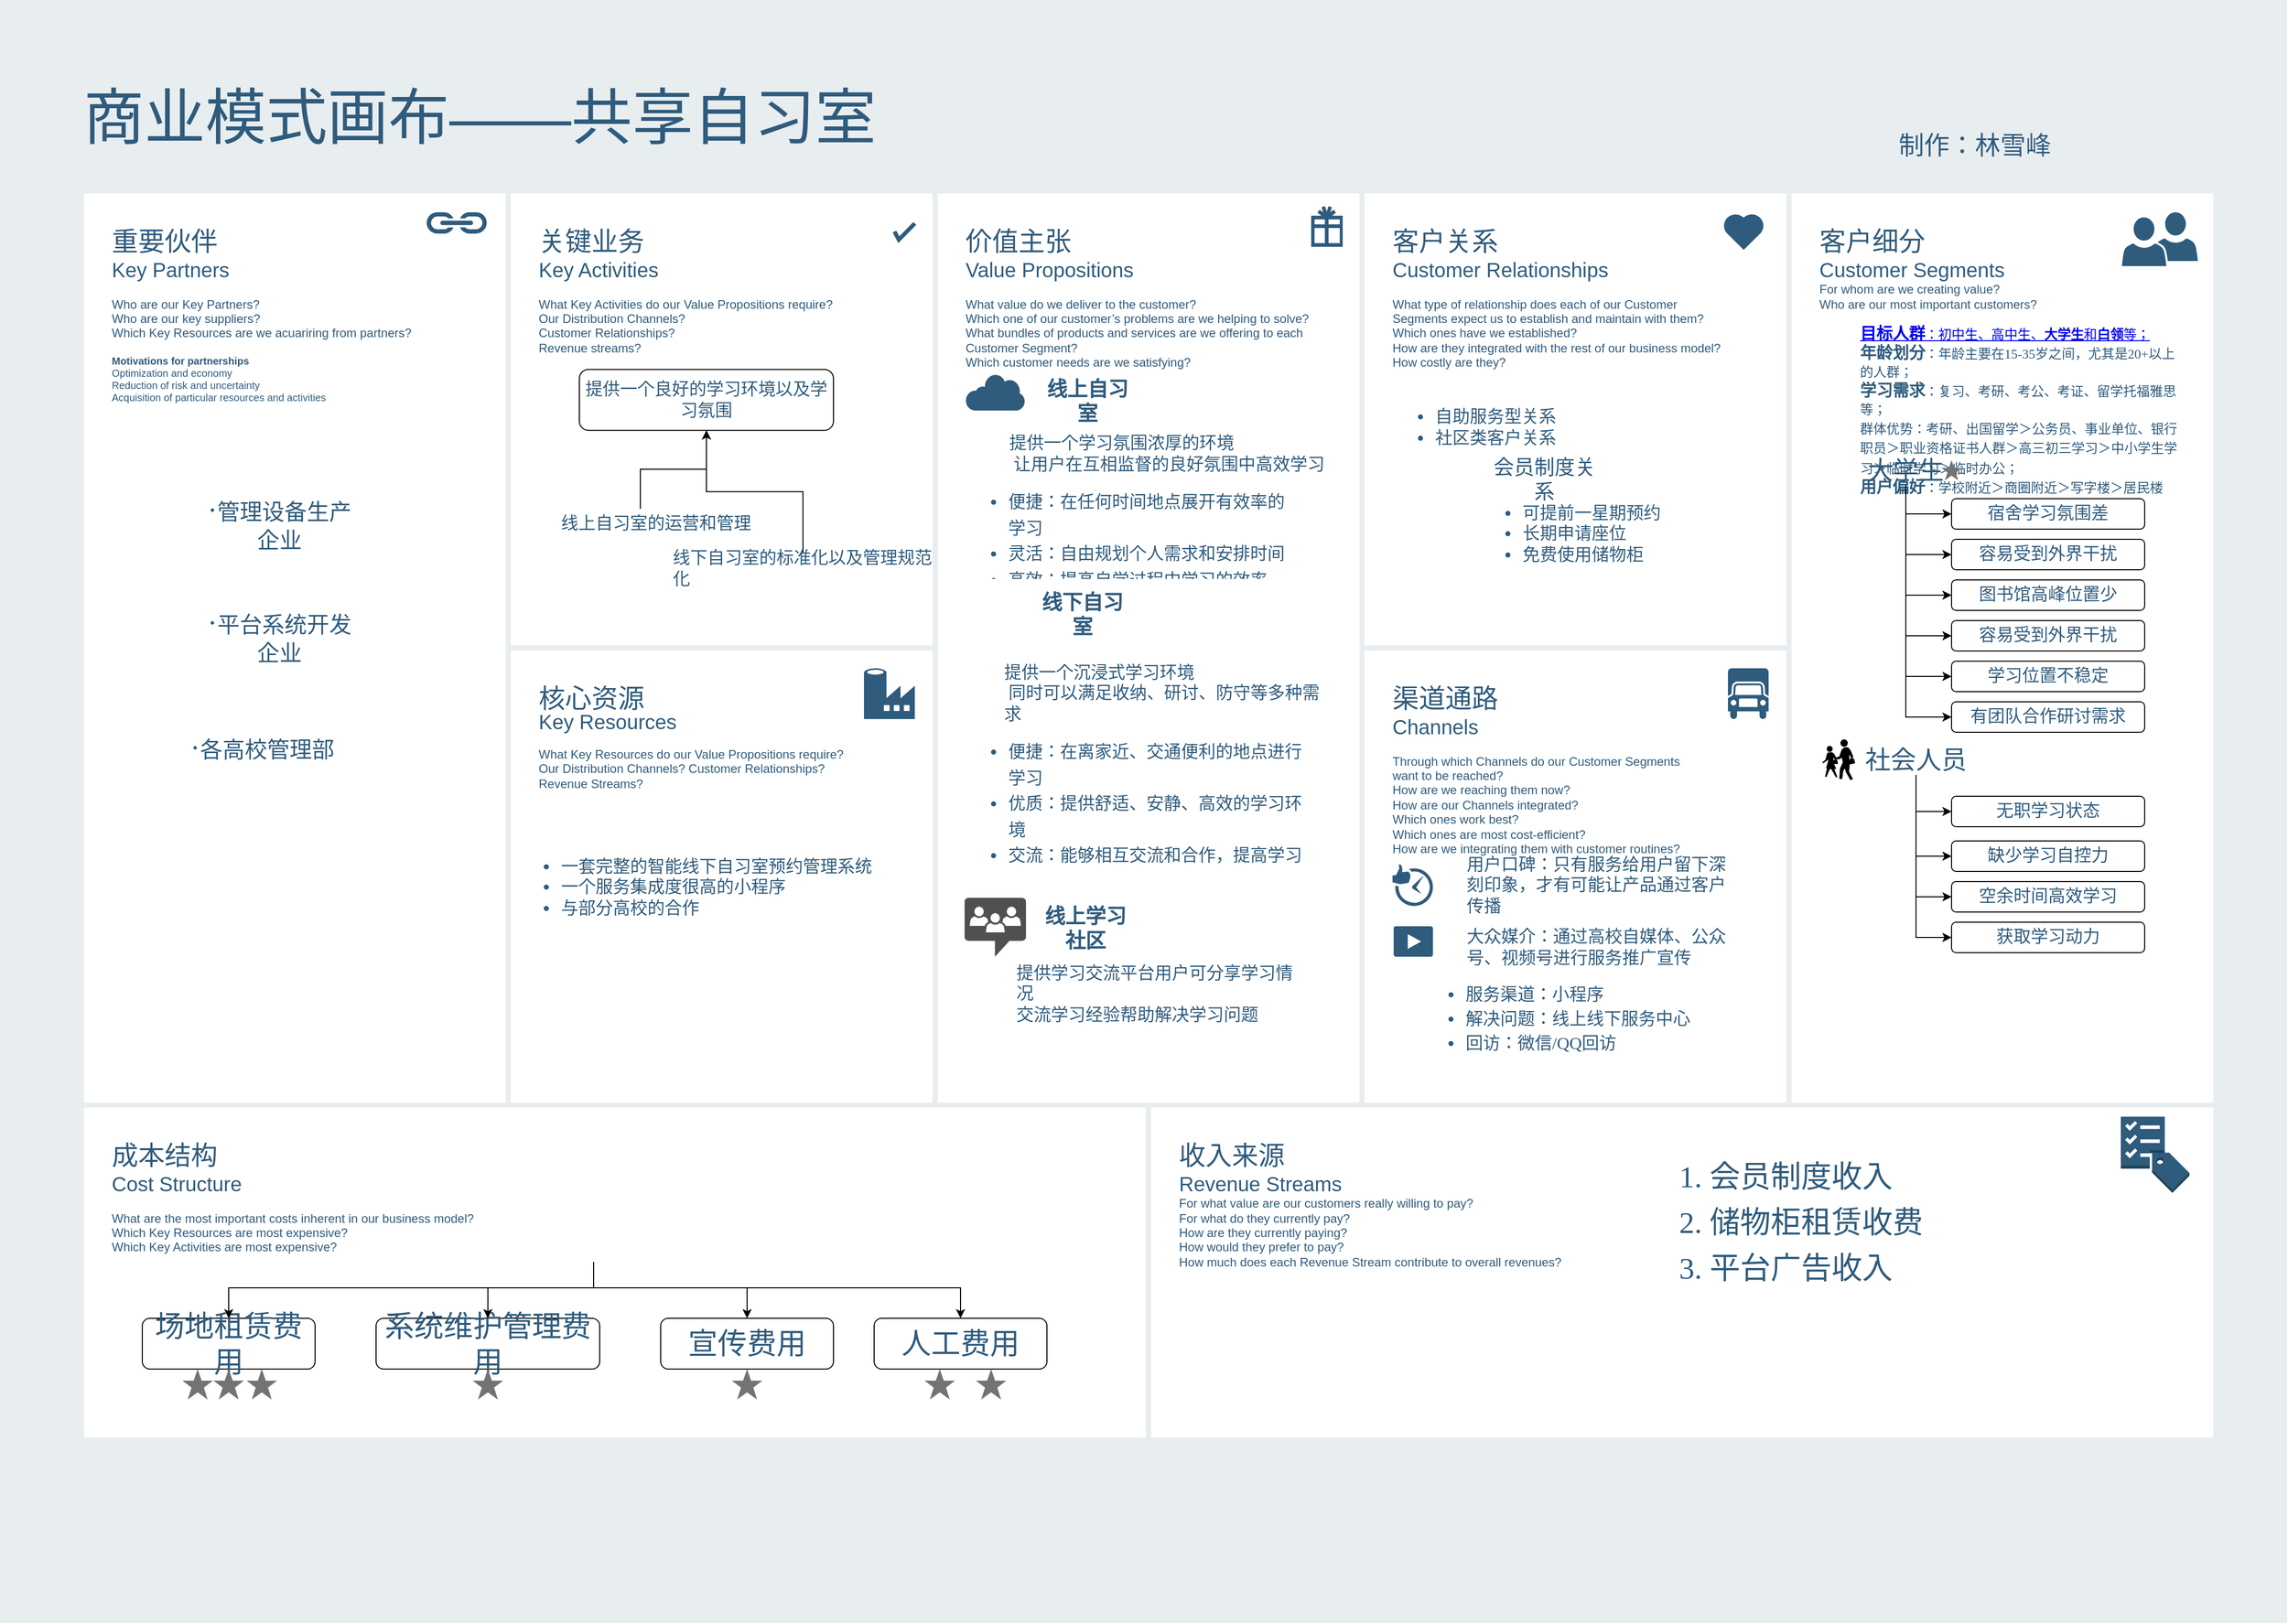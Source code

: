 <mxfile version="20.8.5" type="github">
  <diagram id="07fea595-8f29-1299-0266-81d95cde20df" name="Page-1">
    <mxGraphModel dx="4558" dy="1407" grid="1" gridSize="10" guides="1" tooltips="1" connect="1" arrows="1" fold="1" page="1" pageScale="1" pageWidth="1169" pageHeight="827" background="none" math="0" shadow="0">
      <root>
        <mxCell id="0" />
        <mxCell id="1" parent="0" />
        <mxCell id="698" value="" style="rounded=0;whiteSpace=wrap;html=1;shadow=0;labelBackgroundColor=none;strokeColor=none;strokeWidth=3;fillColor=#e8edf0;fontSize=60;fontColor=#2F5B7C;align=left;" parent="1" vertex="1">
          <mxGeometry x="-2290" y="32" width="2250" height="1598" as="geometry" />
        </mxCell>
        <mxCell id="699" value="&lt;div style=&quot;font-size: 26px&quot;&gt;&lt;font style=&quot;font-size: 26px&quot;&gt;客户关系&lt;/font&gt;&lt;/div&gt;&lt;div style=&quot;&quot;&gt;&lt;font style=&quot;font-size: 20px;&quot;&gt;Customer Relationships&lt;/font&gt;&lt;/div&gt;&lt;div&gt;&lt;br&gt;&lt;/div&gt;&lt;div&gt;What type of relationship does each of our Customer&lt;/div&gt;&lt;div&gt;Segments expect us to establish and maintain with them?&lt;/div&gt;&lt;div&gt;Which ones have we established?&lt;/div&gt;&lt;div&gt;How are they integrated with the rest of our business model?&lt;/div&gt;&lt;div&gt;How costly are they?&lt;/div&gt;&lt;div&gt;&lt;br&gt;&lt;/div&gt;" style="rounded=0;whiteSpace=wrap;html=1;shadow=0;labelBackgroundColor=none;strokeColor=#e8edf0;strokeWidth=5;fillColor=#ffffff;fontSize=12;fontColor=#2F5B7C;align=left;verticalAlign=top;spacing=30;" parent="1" vertex="1">
          <mxGeometry x="-950" y="220" width="420" height="450" as="geometry" />
        </mxCell>
        <mxCell id="700" value="&lt;font&gt;&lt;font style=&quot;&quot;&gt;&lt;span style=&quot;font-size: 26px;&quot;&gt;重要伙伴&lt;/span&gt;&lt;br&gt;&lt;font style=&quot;font-size: 20px;&quot;&gt;Key Partners&lt;/font&gt;&lt;/font&gt;&lt;br&gt;&lt;/font&gt;&lt;font style=&quot;font-size: 12px&quot;&gt;&lt;br style=&quot;font-size: 12px&quot;&gt;&lt;font style=&quot;font-size: 12px&quot;&gt;Who are our Key Partners?&lt;br style=&quot;font-size: 12px&quot;&gt;Who are our key suppliers?&lt;br style=&quot;font-size: 12px&quot;&gt;Which Key Resources are we acuariring from partners?&lt;br style=&quot;font-size: 12px&quot;&gt;&lt;/font&gt;&lt;br style=&quot;font-size: 12px&quot;&gt;&lt;/font&gt;&lt;div style=&quot;font-size: 10px&quot;&gt;&lt;font style=&quot;font-size: 10px&quot;&gt;&lt;b&gt;Motivations for partnerships&lt;/b&gt;&lt;/font&gt;&lt;/div&gt;&lt;div style=&quot;font-size: 10px&quot;&gt;&lt;font style=&quot;font-size: 10px&quot;&gt;Optimization and economy&lt;/font&gt;&lt;/div&gt;&lt;div style=&quot;font-size: 10px&quot;&gt;&lt;font style=&quot;font-size: 10px&quot;&gt;Reduction of risk and uncertainty&lt;/font&gt;&lt;/div&gt;&lt;div style=&quot;font-size: 10px&quot;&gt;&lt;font style=&quot;font-size: 10px&quot;&gt;Acquisition of particular resources and activities&lt;/font&gt;&lt;/div&gt;&lt;div style=&quot;font-size: 12px&quot;&gt;&lt;br style=&quot;font-size: 12px&quot;&gt;&lt;/div&gt;" style="rounded=0;whiteSpace=wrap;html=1;shadow=0;labelBackgroundColor=none;strokeColor=#e8edf0;strokeWidth=5;fillColor=#ffffff;fontSize=12;fontColor=#2F5B7C;align=left;verticalAlign=top;spacing=30;" parent="1" vertex="1">
          <mxGeometry x="-2210" y="220" width="420" height="900" as="geometry" />
        </mxCell>
        <mxCell id="701" value="&lt;font&gt;&lt;font style=&quot;&quot;&gt;&lt;span style=&quot;font-size: 26px;&quot;&gt;关键业务&lt;/span&gt;&lt;br&gt;&lt;font style=&quot;font-size: 20px;&quot;&gt;Key Activities&lt;/font&gt;&lt;/font&gt;&lt;br style=&quot;font-size: 12px&quot;&gt;&lt;/font&gt;&lt;font&gt;&lt;br style=&quot;font-size: 12px&quot;&gt;&lt;div&gt;What Key Activities do our Value Propositions require?&lt;/div&gt;&lt;div&gt;Our Distribution Channels?&lt;/div&gt;&lt;div&gt;Customer Relationships?&lt;/div&gt;&lt;div&gt;Revenue streams?&lt;/div&gt;&lt;div&gt;&lt;br&gt;&lt;/div&gt;&lt;/font&gt;&lt;div&gt;&lt;br&gt;&lt;/div&gt;" style="rounded=0;whiteSpace=wrap;html=1;shadow=0;labelBackgroundColor=none;strokeColor=#e8edf0;strokeWidth=5;fillColor=#ffffff;fontSize=12;fontColor=#2F5B7C;align=left;verticalAlign=top;spacing=30;" parent="1" vertex="1">
          <mxGeometry x="-1790" y="220" width="420" height="450" as="geometry" />
        </mxCell>
        <mxCell id="702" value="&lt;div&gt;&lt;font style=&quot;font-size: 26px&quot;&gt;核心资源&lt;/font&gt;&lt;/div&gt;&lt;div style=&quot;line-height: 120%;&quot;&gt;&lt;font style=&quot;font-size: 20px;&quot;&gt;Key Resources&lt;/font&gt;&lt;/div&gt;&lt;div&gt;&lt;br&gt;&lt;/div&gt;&lt;div&gt;What Key Resources do our Value Propositions require?&lt;/div&gt;&lt;div&gt;Our Distribution Channels? Customer Relationships?&lt;/div&gt;&lt;div&gt;Revenue Streams?&lt;/div&gt;&lt;div&gt;&lt;br&gt;&lt;/div&gt;&lt;div style=&quot;font-size: 10px&quot;&gt;&lt;br&gt;&lt;/div&gt;" style="rounded=0;whiteSpace=wrap;html=1;shadow=0;labelBackgroundColor=none;strokeColor=#e8edf0;strokeWidth=5;fillColor=#ffffff;fontSize=12;fontColor=#2F5B7C;align=left;verticalAlign=top;spacing=30;" parent="1" vertex="1">
          <mxGeometry x="-1790" y="670" width="420" height="450" as="geometry" />
        </mxCell>
        <mxCell id="703" value="&lt;div style=&quot;font-size: 26px&quot;&gt;&lt;font style=&quot;font-size: 26px&quot;&gt;价值主张&lt;/font&gt;&lt;/div&gt;&lt;div style=&quot;&quot;&gt;&lt;font style=&quot;font-size: 20px;&quot;&gt;Value Propositions&lt;/font&gt;&lt;/div&gt;&lt;div&gt;&lt;br&gt;&lt;/div&gt;&lt;div&gt;What value do we deliver to the customer?&lt;/div&gt;&lt;div&gt;Which one of our customer’s problems are we helping to solve?&lt;/div&gt;&lt;div&gt;What bundles of products and services are we offering to each Customer Segment?&lt;/div&gt;&lt;div&gt;Which customer needs are we satisfying?&lt;/div&gt;&lt;div&gt;&lt;br&gt;&lt;/div&gt;&lt;div style=&quot;font-size: 10px&quot;&gt;&lt;br&gt;&lt;/div&gt;" style="rounded=0;whiteSpace=wrap;html=1;shadow=0;labelBackgroundColor=none;strokeColor=#e8edf0;strokeWidth=5;fillColor=#ffffff;fontSize=12;fontColor=#2F5B7C;align=left;verticalAlign=top;spacing=30;" parent="1" vertex="1">
          <mxGeometry x="-1370" y="220" width="420" height="900" as="geometry" />
        </mxCell>
        <mxCell id="704" value="&lt;div&gt;&lt;font style=&quot;font-size: 26px;&quot;&gt;客户细分&lt;/font&gt;&lt;/div&gt;&lt;div&gt;&lt;font style=&quot;font-size: 20px;&quot;&gt;Customer Segments&lt;/font&gt;&lt;/div&gt;&lt;div&gt;For whom are we creating value?&lt;/div&gt;&lt;div&gt;Who are our most important customers?&lt;/div&gt;&lt;div&gt;&lt;p style=&quot;font-size: 13px; line-height: 140%;&quot; class=&quot;MsoNormal&quot;&gt;&lt;/p&gt;&lt;/div&gt;&lt;blockquote style=&quot;margin: 0px 0px 0px 40px; border: none; padding: 0px; line-height: 150%;&quot;&gt;&lt;div style=&quot;line-height: 150%;&quot;&gt;&lt;div style=&quot;line-height: 150%;&quot;&gt;&lt;a style=&quot;font-family: 得意黑; font-size: 16px;&quot; name=&quot;_Hlk124935824&quot;&gt;&lt;b style=&quot;&quot;&gt;&lt;font style=&quot;font-size: 16px;&quot;&gt;目&lt;/font&gt;&lt;font style=&quot;font-size: 16px;&quot;&gt;标人&lt;/font&gt;&lt;font style=&quot;font-size: 16px;&quot;&gt;群&lt;/font&gt;&lt;/b&gt;&lt;span style=&quot;font-size: 13px;&quot;&gt;：初中生、高中生、&lt;/span&gt;&lt;b style=&quot;font-size: 13px;&quot;&gt;大学生&lt;/b&gt;&lt;span style=&quot;font-size: 13px;&quot;&gt;和&lt;/span&gt;&lt;b style=&quot;font-size: 13px;&quot;&gt;白领&lt;/b&gt;&lt;span style=&quot;font-size: 13px;&quot;&gt;等；&lt;/span&gt;&lt;/a&gt;&lt;/div&gt;&lt;/div&gt;&lt;div style=&quot;line-height: 150%;&quot;&gt;&lt;font style=&quot;&quot; face=&quot;得意黑&quot;&gt;&lt;div style=&quot;line-height: 150%;&quot;&gt;&lt;span style=&quot;background: white;&quot;&gt;&lt;font style=&quot;font-size: 16px;&quot;&gt;&lt;b&gt;年龄划分&lt;/b&gt;&lt;/font&gt;&lt;span style=&quot;font-size: 13px;&quot;&gt;：年龄主要在&lt;/span&gt;&lt;/span&gt;&lt;span style=&quot;font-size: 13px; background: white;&quot; lang=&quot;EN-US&quot;&gt;15-35&lt;/span&gt;&lt;span style=&quot;font-size: 13px; background: white;&quot;&gt;岁之间，尤其是&lt;/span&gt;&lt;span style=&quot;font-size: 13px; background: white;&quot; lang=&quot;EN-US&quot;&gt;20+&lt;/span&gt;&lt;span style=&quot;font-size: 13px; background: white;&quot;&gt;以上的人群；&lt;/span&gt;&lt;/div&gt;&lt;/font&gt;&lt;/div&gt;&lt;div style=&quot;line-height: 150%;&quot;&gt;&lt;font style=&quot;&quot; face=&quot;得意黑&quot;&gt;&lt;span style=&quot;background: white;&quot;&gt;&lt;div style=&quot;line-height: 150%;&quot;&gt;&lt;b style=&quot;&quot;&gt;&lt;font style=&quot;font-size: 16px;&quot;&gt;学习需求&lt;/font&gt;&lt;/b&gt;&lt;span style=&quot;font-size: 13px;&quot;&gt;：复习、考研、考公、考证、留学托福雅思等；&lt;/span&gt;&lt;/div&gt;&lt;/span&gt;&lt;/font&gt;&lt;/div&gt;&lt;div style=&quot;font-size: 13px; line-height: 150%;&quot;&gt;&lt;font style=&quot;font-size: 13px;&quot; face=&quot;得意黑&quot;&gt;&lt;span style=&quot;background: white;&quot;&gt;&lt;div style=&quot;line-height: 150%;&quot;&gt;群体优势：考研、出国留学＞公务员、事业单位、银行职员＞职业资格证书人群＞高三初三学习＞中小学生学习＞临时学习＞临时办公；&lt;/div&gt;&lt;/span&gt;&lt;/font&gt;&lt;/div&gt;&lt;div style=&quot;line-height: 150%;&quot;&gt;&lt;font style=&quot;&quot; face=&quot;得意黑&quot;&gt;&lt;span style=&quot;background: white;&quot;&gt;&lt;div style=&quot;line-height: 150%;&quot;&gt;&lt;font style=&quot;font-size: 16px;&quot;&gt;&lt;b&gt;用户偏好&lt;/b&gt;&lt;/font&gt;&lt;span style=&quot;font-size: 13px;&quot;&gt;：学校附近＞商圈附近＞写字楼＞居民楼&lt;/span&gt;&lt;/div&gt;&lt;/span&gt;&lt;/font&gt;&lt;/div&gt;&lt;/blockquote&gt;&lt;div&gt;&lt;span lang=&quot;EN-US&quot;&gt;&lt;/span&gt;&lt;p&gt;&lt;/p&gt;&lt;/div&gt;" style="rounded=0;whiteSpace=wrap;html=1;shadow=0;labelBackgroundColor=none;strokeColor=#e8edf0;strokeWidth=5;fillColor=#ffffff;fontSize=12;fontColor=#2F5B7C;align=left;verticalAlign=top;spacing=30;" parent="1" vertex="1">
          <mxGeometry x="-530" y="220" width="420" height="900" as="geometry" />
        </mxCell>
        <mxCell id="705" value="&lt;div&gt;&lt;font style=&quot;font-size: 26px&quot;&gt;渠道通路&lt;/font&gt;&lt;/div&gt;&lt;div&gt;&lt;font style=&quot;font-size: 20px;&quot;&gt;Channels&lt;/font&gt;&lt;/div&gt;&lt;div&gt;&lt;br&gt;&lt;/div&gt;&lt;div&gt;Through which Channels do our Customer Segments&lt;/div&gt;&lt;div&gt;want to be reached?&lt;/div&gt;&lt;div&gt;How are we reaching them now?&lt;/div&gt;&lt;div&gt;How are our Channels integrated?&lt;/div&gt;&lt;div&gt;Which ones work best?&lt;/div&gt;&lt;div&gt;Which ones are most cost-efficient?&lt;/div&gt;&lt;div&gt;How are we integrating them with customer routines?&lt;/div&gt;&lt;div&gt;&lt;br&gt;&lt;/div&gt;&lt;div style=&quot;font-size: 10px&quot;&gt;&lt;br&gt;&lt;/div&gt;&lt;div style=&quot;font-size: 10px&quot;&gt;&lt;br&gt;&lt;/div&gt;" style="rounded=0;whiteSpace=wrap;html=1;shadow=0;labelBackgroundColor=none;strokeColor=#e8edf0;strokeWidth=5;fillColor=#ffffff;fontSize=12;fontColor=#2F5B7C;align=left;verticalAlign=top;spacing=30;" parent="1" vertex="1">
          <mxGeometry x="-950" y="670" width="420" height="450" as="geometry" />
        </mxCell>
        <mxCell id="706" value="&lt;div style=&quot;font-size: 26px&quot;&gt;&lt;font style=&quot;font-size: 26px&quot;&gt;成本结构&lt;/font&gt;&lt;/div&gt;&lt;div style=&quot;&quot;&gt;&lt;font style=&quot;font-size: 20px;&quot;&gt;Cost Structure&lt;/font&gt;&lt;/div&gt;&lt;div&gt;&lt;br&gt;&lt;/div&gt;&lt;div&gt;What are the most important costs inherent in our business model?&lt;/div&gt;&lt;div&gt;Which Key Resources are most expensive?&lt;/div&gt;&lt;div&gt;Which Key Activities are most expensive?&lt;/div&gt;&lt;div&gt;&lt;br&gt;&lt;/div&gt;" style="rounded=0;whiteSpace=wrap;html=1;shadow=0;labelBackgroundColor=none;strokeColor=#e8edf0;strokeWidth=5;fillColor=#ffffff;fontSize=12;fontColor=#2F5B7C;align=left;verticalAlign=top;spacing=30;" parent="1" vertex="1">
          <mxGeometry x="-2210" y="1120" width="1050" height="330" as="geometry" />
        </mxCell>
        <mxCell id="707" value="&lt;div style=&quot;font-size: 26px&quot;&gt;&lt;font style=&quot;font-size: 26px&quot;&gt;收入来源&lt;/font&gt;&lt;/div&gt;&lt;div style=&quot;&quot;&gt;&lt;font style=&quot;font-size: 20px;&quot;&gt;Revenue Streams&lt;/font&gt;&lt;/div&gt;&lt;div&gt;For what value are our customers really willing to pay?&lt;/div&gt;&lt;div&gt;For what do they currently pay?&lt;/div&gt;&lt;div&gt;How are they currently paying?&lt;/div&gt;&lt;div&gt;How would they prefer to pay?&lt;/div&gt;&lt;div&gt;How much does each Revenue Stream contribute to overall revenues?&lt;/div&gt;" style="rounded=0;whiteSpace=wrap;html=1;shadow=0;labelBackgroundColor=none;strokeColor=#e8edf0;strokeWidth=5;fillColor=#ffffff;fontSize=12;fontColor=#2F5B7C;align=left;verticalAlign=top;spacing=30;" parent="1" vertex="1">
          <mxGeometry x="-1160" y="1120" width="1050" height="330" as="geometry" />
        </mxCell>
        <mxCell id="708" value="商业模式画布——共享自习室" style="text;html=1;resizable=0;points=[];autosize=1;align=left;verticalAlign=top;spacingTop=-4;fontSize=60;fontColor=#2F5B7C;" parent="1" vertex="1">
          <mxGeometry x="-2210" y="110" width="800" height="80" as="geometry" />
        </mxCell>
        <mxCell id="709" value="" style="html=1;verticalLabelPosition=bottom;labelBackgroundColor=#ffffff;verticalAlign=top;shadow=0;dashed=0;strokeWidth=4;shape=mxgraph.ios7.misc.check;strokeColor=#2F5B7C;fillColor=#ffffff;gradientColor=none;fontSize=12;fontColor=#2F5B7C;align=left;" parent="1" vertex="1">
          <mxGeometry x="-1410" y="252" width="20" height="16" as="geometry" />
        </mxCell>
        <mxCell id="710" value="" style="shape=mxgraph.signs.travel.present;html=1;fillColor=#2F5B7C;strokeColor=none;verticalLabelPosition=bottom;verticalAlign=top;align=center;shadow=0;labelBackgroundColor=none;fontSize=12;fontColor=#2F5B7C;" parent="1" vertex="1">
          <mxGeometry x="-1000" y="235" width="31" height="40" as="geometry" />
        </mxCell>
        <mxCell id="711" value="" style="html=1;verticalLabelPosition=bottom;labelBackgroundColor=#ffffff;verticalAlign=top;strokeWidth=3;strokeColor=none;fillColor=#2F5B7C;shadow=0;dashed=0;shape=mxgraph.ios7.icons.heart;fontSize=12;fontColor=#2F5B7C;align=left;" parent="1" vertex="1">
          <mxGeometry x="-595.0" y="242" width="41" height="36" as="geometry" />
        </mxCell>
        <mxCell id="715" value="" style="shadow=0;dashed=0;html=1;strokeColor=none;labelPosition=center;verticalLabelPosition=bottom;verticalAlign=top;shape=mxgraph.mscae.cloud.data_factory;fillColor=#2F5B7C;labelBackgroundColor=none;fontSize=10;fontColor=#2F5B7C;align=left;" parent="1" vertex="1">
          <mxGeometry x="-1440" y="690" width="50" height="50" as="geometry" />
        </mxCell>
        <mxCell id="716" value="" style="shape=mxgraph.signs.transportation.truck_6;html=1;fillColor=#2F5B7C;strokeColor=none;verticalLabelPosition=bottom;verticalAlign=top;align=center;shadow=0;labelBackgroundColor=none;fontSize=10;fontColor=#2F5B7C;aspect=fixed;" parent="1" vertex="1">
          <mxGeometry x="-590" y="690" width="40" height="50" as="geometry" />
        </mxCell>
        <mxCell id="717" value="" style="shape=image;html=1;verticalAlign=top;verticalLabelPosition=bottom;labelBackgroundColor=#ffffff;imageAspect=0;aspect=fixed;image=https://cdn4.iconfinder.com/data/icons/evil-icons-user-interface/64/price-128.png;shadow=0;strokeColor=#e8edf0;strokeWidth=3;fillColor=#2F5B7C;gradientColor=none;fontSize=10;fontColor=#2F5B7C;align=left;" parent="1" vertex="1">
          <mxGeometry x="-1226" y="1140" width="58" height="58" as="geometry" />
        </mxCell>
        <mxCell id="718" value="" style="dashed=0;html=1;shape=mxgraph.aws3.checklist_cost;fillColor=#2F5B7C;gradientColor=none;shadow=0;labelBackgroundColor=none;strokeColor=none;strokeWidth=3;fontSize=10;fontColor=#2F5B7C;align=left;" parent="1" vertex="1">
          <mxGeometry x="-203.5" y="1131.5" width="67.5" height="75" as="geometry" />
        </mxCell>
        <mxCell id="719" value="" style="shadow=0;dashed=0;html=1;strokeColor=none;fillColor=#2F5B7C;labelPosition=center;verticalLabelPosition=bottom;verticalAlign=top;outlineConnect=0;shape=mxgraph.office.concepts.link;labelBackgroundColor=none;fontSize=10;fontColor=#000000;align=left;" parent="1" vertex="1">
          <mxGeometry x="-1871" y="241" width="61" height="21" as="geometry" />
        </mxCell>
        <mxCell id="720" value="" style="group" parent="1" vertex="1" connectable="0">
          <mxGeometry x="-203.5" y="245" width="69" height="50" as="geometry" />
        </mxCell>
        <mxCell id="721" value="" style="shadow=0;dashed=0;html=1;strokeColor=#FFFFFF;labelPosition=center;verticalLabelPosition=bottom;verticalAlign=top;outlineConnect=0;shape=mxgraph.office.users.user;fillColor=#2F5B7C;labelBackgroundColor=none;fontSize=10;fontColor=#000000;align=left;strokeWidth=2;" parent="720" vertex="1">
          <mxGeometry x="31" y="-5" width="46" height="50" as="geometry" />
        </mxCell>
        <mxCell id="722" value="" style="shadow=0;dashed=0;html=1;strokeColor=#FFFFFF;labelPosition=center;verticalLabelPosition=bottom;verticalAlign=top;outlineConnect=0;shape=mxgraph.office.users.user;fillColor=#2F5B7C;labelBackgroundColor=none;fontSize=10;fontColor=#000000;align=left;strokeWidth=2;" parent="720" vertex="1">
          <mxGeometry width="46" height="50" as="geometry" />
        </mxCell>
        <mxCell id="cZTzQ1dlgNuw5taSdZ2e-723" value="" style="shape=image;html=1;verticalAlign=top;verticalLabelPosition=bottom;labelBackgroundColor=#ffffff;imageAspect=0;aspect=fixed;image=https://cdn0.iconfinder.com/data/icons/phosphor-fill-vol-4/256/student-fill-128.png;fontSize=15;" vertex="1" parent="1">
          <mxGeometry x="-500" y="480" width="38" height="38" as="geometry" />
        </mxCell>
        <mxCell id="cZTzQ1dlgNuw5taSdZ2e-744" style="edgeStyle=orthogonalEdgeStyle;rounded=0;orthogonalLoop=1;jettySize=auto;html=1;entryX=0;entryY=0.5;entryDx=0;entryDy=0;fontSize=15;fontColor=#000000;exitX=0.5;exitY=1;exitDx=0;exitDy=0;" edge="1" parent="1" source="cZTzQ1dlgNuw5taSdZ2e-724" target="cZTzQ1dlgNuw5taSdZ2e-738">
          <mxGeometry relative="1" as="geometry">
            <mxPoint x="-404.97" y="514" as="sourcePoint" />
          </mxGeometry>
        </mxCell>
        <mxCell id="cZTzQ1dlgNuw5taSdZ2e-761" style="edgeStyle=orthogonalEdgeStyle;rounded=0;orthogonalLoop=1;jettySize=auto;html=1;entryX=0;entryY=0.5;entryDx=0;entryDy=0;fontFamily=得意黑;fontSize=26;fontColor=#2F5B7C;" edge="1" parent="1" source="cZTzQ1dlgNuw5taSdZ2e-724" target="cZTzQ1dlgNuw5taSdZ2e-732">
          <mxGeometry relative="1" as="geometry" />
        </mxCell>
        <mxCell id="cZTzQ1dlgNuw5taSdZ2e-762" style="edgeStyle=orthogonalEdgeStyle;rounded=0;orthogonalLoop=1;jettySize=auto;html=1;entryX=0;entryY=0.5;entryDx=0;entryDy=0;fontFamily=得意黑;fontSize=26;fontColor=#2F5B7C;" edge="1" parent="1" source="cZTzQ1dlgNuw5taSdZ2e-724" target="cZTzQ1dlgNuw5taSdZ2e-733">
          <mxGeometry relative="1" as="geometry" />
        </mxCell>
        <mxCell id="cZTzQ1dlgNuw5taSdZ2e-763" style="edgeStyle=orthogonalEdgeStyle;rounded=0;orthogonalLoop=1;jettySize=auto;html=1;entryX=0;entryY=0.5;entryDx=0;entryDy=0;fontFamily=得意黑;fontSize=26;fontColor=#2F5B7C;" edge="1" parent="1" source="cZTzQ1dlgNuw5taSdZ2e-724" target="cZTzQ1dlgNuw5taSdZ2e-735">
          <mxGeometry relative="1" as="geometry" />
        </mxCell>
        <mxCell id="cZTzQ1dlgNuw5taSdZ2e-764" style="edgeStyle=orthogonalEdgeStyle;rounded=0;orthogonalLoop=1;jettySize=auto;html=1;entryX=0;entryY=0.5;entryDx=0;entryDy=0;fontFamily=得意黑;fontSize=26;fontColor=#2F5B7C;" edge="1" parent="1" source="cZTzQ1dlgNuw5taSdZ2e-724" target="cZTzQ1dlgNuw5taSdZ2e-736">
          <mxGeometry relative="1" as="geometry" />
        </mxCell>
        <mxCell id="cZTzQ1dlgNuw5taSdZ2e-765" style="edgeStyle=orthogonalEdgeStyle;rounded=0;orthogonalLoop=1;jettySize=auto;html=1;entryX=0;entryY=0.5;entryDx=0;entryDy=0;fontFamily=得意黑;fontSize=26;fontColor=#2F5B7C;" edge="1" parent="1" source="cZTzQ1dlgNuw5taSdZ2e-724" target="cZTzQ1dlgNuw5taSdZ2e-737">
          <mxGeometry relative="1" as="geometry" />
        </mxCell>
        <mxCell id="cZTzQ1dlgNuw5taSdZ2e-724" value="&lt;font style=&quot;font-size: 25px;&quot;&gt;大学生&lt;/font&gt;" style="text;strokeColor=none;align=center;fillColor=none;html=1;verticalAlign=middle;whiteSpace=wrap;rounded=0;fontFamily=得意黑;fontColor=#2f5b7c;fontSize=25;" vertex="1" parent="1">
          <mxGeometry x="-490" y="480" width="150" height="30" as="geometry" />
        </mxCell>
        <mxCell id="cZTzQ1dlgNuw5taSdZ2e-732" value="宿舍学习氛围差" style="rounded=1;whiteSpace=wrap;html=1;fontSize=17;fontColor=#2f5b7c;fontFamily=得意黑;" vertex="1" parent="1">
          <mxGeometry x="-370" y="523" width="190" height="30" as="geometry" />
        </mxCell>
        <mxCell id="cZTzQ1dlgNuw5taSdZ2e-733" value="容易受到外界干扰" style="rounded=1;whiteSpace=wrap;html=1;fontSize=17;fontColor=#2f5b7c;fontFamily=得意黑;" vertex="1" parent="1">
          <mxGeometry x="-370" y="563" width="190" height="30" as="geometry" />
        </mxCell>
        <mxCell id="cZTzQ1dlgNuw5taSdZ2e-735" value="图书馆高峰位置少" style="rounded=1;whiteSpace=wrap;html=1;fontSize=17;fontColor=#2f5b7c;fontFamily=得意黑;" vertex="1" parent="1">
          <mxGeometry x="-370" y="603" width="190" height="30" as="geometry" />
        </mxCell>
        <mxCell id="cZTzQ1dlgNuw5taSdZ2e-736" value="容易受到外界干扰" style="rounded=1;whiteSpace=wrap;html=1;fontSize=17;fontColor=#2f5b7c;fontFamily=得意黑;" vertex="1" parent="1">
          <mxGeometry x="-370" y="643" width="190" height="30" as="geometry" />
        </mxCell>
        <mxCell id="cZTzQ1dlgNuw5taSdZ2e-737" value="学习位置不稳定" style="rounded=1;whiteSpace=wrap;html=1;fontSize=17;fontColor=#2f5b7c;fontFamily=得意黑;" vertex="1" parent="1">
          <mxGeometry x="-370" y="683" width="190" height="30" as="geometry" />
        </mxCell>
        <mxCell id="cZTzQ1dlgNuw5taSdZ2e-738" value="有团队合作研讨需求" style="rounded=1;whiteSpace=wrap;html=1;fontSize=17;fontColor=#2f5b7c;fontFamily=得意黑;" vertex="1" parent="1">
          <mxGeometry x="-370" y="723" width="190" height="30" as="geometry" />
        </mxCell>
        <mxCell id="cZTzQ1dlgNuw5taSdZ2e-745" value="" style="dashed=0;aspect=fixed;verticalLabelPosition=bottom;verticalAlign=top;align=center;shape=mxgraph.gmdl.star;strokeColor=none;fillColor=#737373;shadow=0;sketch=0;fontSize=15;fontColor=#D5E8D4;" vertex="1" parent="1">
          <mxGeometry x="-380" y="485" width="20" height="20" as="geometry" />
        </mxCell>
        <mxCell id="cZTzQ1dlgNuw5taSdZ2e-747" value="" style="shape=mxgraph.signs.people.pedestrian;html=1;pointerEvents=1;fillColor=#000000;strokeColor=none;verticalLabelPosition=bottom;verticalAlign=top;align=center;fontSize=15;fontColor=#D5E8D4;" vertex="1" parent="1">
          <mxGeometry x="-497.16" y="760" width="32.32" height="40" as="geometry" />
        </mxCell>
        <mxCell id="cZTzQ1dlgNuw5taSdZ2e-757" style="edgeStyle=orthogonalEdgeStyle;rounded=0;orthogonalLoop=1;jettySize=auto;html=1;entryX=0;entryY=0.5;entryDx=0;entryDy=0;fontFamily=得意黑;fontSize=26;fontColor=#D5E8D4;" edge="1" parent="1" source="cZTzQ1dlgNuw5taSdZ2e-750" target="cZTzQ1dlgNuw5taSdZ2e-751">
          <mxGeometry relative="1" as="geometry" />
        </mxCell>
        <mxCell id="cZTzQ1dlgNuw5taSdZ2e-758" style="edgeStyle=orthogonalEdgeStyle;rounded=0;orthogonalLoop=1;jettySize=auto;html=1;entryX=0;entryY=0.5;entryDx=0;entryDy=0;fontFamily=得意黑;fontSize=26;fontColor=#D5E8D4;" edge="1" parent="1" source="cZTzQ1dlgNuw5taSdZ2e-750" target="cZTzQ1dlgNuw5taSdZ2e-753">
          <mxGeometry relative="1" as="geometry" />
        </mxCell>
        <mxCell id="cZTzQ1dlgNuw5taSdZ2e-759" style="edgeStyle=orthogonalEdgeStyle;rounded=0;orthogonalLoop=1;jettySize=auto;html=1;entryX=0;entryY=0.5;entryDx=0;entryDy=0;fontFamily=得意黑;fontSize=26;fontColor=#D5E8D4;" edge="1" parent="1" source="cZTzQ1dlgNuw5taSdZ2e-750" target="cZTzQ1dlgNuw5taSdZ2e-754">
          <mxGeometry relative="1" as="geometry" />
        </mxCell>
        <mxCell id="cZTzQ1dlgNuw5taSdZ2e-760" style="edgeStyle=orthogonalEdgeStyle;rounded=0;orthogonalLoop=1;jettySize=auto;html=1;entryX=0;entryY=0.5;entryDx=0;entryDy=0;fontFamily=得意黑;fontSize=26;fontColor=#D5E8D4;" edge="1" parent="1" source="cZTzQ1dlgNuw5taSdZ2e-750" target="cZTzQ1dlgNuw5taSdZ2e-756">
          <mxGeometry relative="1" as="geometry" />
        </mxCell>
        <mxCell id="cZTzQ1dlgNuw5taSdZ2e-750" value="&lt;font style=&quot;font-size: 25px;&quot;&gt;社会人员&lt;/font&gt;" style="text;strokeColor=none;align=center;fillColor=none;html=1;verticalAlign=middle;whiteSpace=wrap;rounded=0;fontFamily=得意黑;fontColor=#2f5b7c;fontSize=25;" vertex="1" parent="1">
          <mxGeometry x="-480" y="765" width="150" height="30" as="geometry" />
        </mxCell>
        <mxCell id="cZTzQ1dlgNuw5taSdZ2e-751" value="无职学习状态" style="rounded=1;whiteSpace=wrap;html=1;fontSize=17;fontColor=#2f5b7c;fontFamily=得意黑;" vertex="1" parent="1">
          <mxGeometry x="-370" y="816" width="190" height="30" as="geometry" />
        </mxCell>
        <mxCell id="cZTzQ1dlgNuw5taSdZ2e-753" value="缺少学习自控力" style="rounded=1;whiteSpace=wrap;html=1;fontSize=17;fontColor=#2f5b7c;fontFamily=得意黑;" vertex="1" parent="1">
          <mxGeometry x="-370" y="860" width="190" height="30" as="geometry" />
        </mxCell>
        <mxCell id="cZTzQ1dlgNuw5taSdZ2e-754" value="空余时间高效学习" style="rounded=1;whiteSpace=wrap;html=1;fontSize=17;fontColor=#2f5b7c;fontFamily=得意黑;" vertex="1" parent="1">
          <mxGeometry x="-370" y="900" width="190" height="30" as="geometry" />
        </mxCell>
        <mxCell id="cZTzQ1dlgNuw5taSdZ2e-756" value="获取学习动力" style="rounded=1;whiteSpace=wrap;html=1;fontSize=17;fontColor=#2f5b7c;fontFamily=得意黑;" vertex="1" parent="1">
          <mxGeometry x="-370" y="940" width="190" height="30" as="geometry" />
        </mxCell>
        <mxCell id="cZTzQ1dlgNuw5taSdZ2e-767" value="&lt;font style=&quot;font-size: 20px;&quot;&gt;&lt;b style=&quot;font-size: 20px;&quot;&gt;线上自习室&lt;/b&gt;&lt;/font&gt;" style="text;strokeColor=none;align=center;fillColor=none;html=1;verticalAlign=middle;whiteSpace=wrap;rounded=0;fontFamily=得意黑;fontSize=20;fontColor=#2F5B7C;fontStyle=0" vertex="1" parent="1">
          <mxGeometry x="-1270" y="410" width="100" height="31.4" as="geometry" />
        </mxCell>
        <mxCell id="cZTzQ1dlgNuw5taSdZ2e-769" value="" style="sketch=0;aspect=fixed;pointerEvents=1;shadow=0;dashed=0;html=1;strokeColor=none;labelPosition=center;verticalLabelPosition=bottom;verticalAlign=top;align=center;fillColor=#2F5B7C;shape=mxgraph.mscae.enterprise.internet;fontFamily=得意黑;fontSize=16;fontColor=#2F5B7C;" vertex="1" parent="1">
          <mxGeometry x="-1340" y="400" width="58.39" height="36.2" as="geometry" />
        </mxCell>
        <mxCell id="cZTzQ1dlgNuw5taSdZ2e-771" value="&lt;ul style=&quot;line-height: 150%; font-size: 17px;&quot;&gt;&lt;li&gt;便捷：在任何时间地点展开有效率的学习&lt;/li&gt;&lt;li&gt;灵活：自由规划个人需求和安排时间&lt;/li&gt;&lt;li&gt;高效：提高自学过程中学习的效率&lt;/li&gt;&lt;/ul&gt;" style="text;strokeColor=none;fillColor=none;html=1;whiteSpace=wrap;verticalAlign=middle;overflow=hidden;fontFamily=得意黑;fontSize=16;fontColor=#2F5B7C;" vertex="1" parent="1">
          <mxGeometry x="-1340.29" y="494.4" width="327" height="108.6" as="geometry" />
        </mxCell>
        <mxCell id="cZTzQ1dlgNuw5taSdZ2e-774" value="提供一个学习氛围浓厚的环境&lt;br&gt;&lt;span style=&quot;white-space: pre;&quot;&gt;	&lt;/span&gt;让用户在互相监督的良好氛围中高效学习" style="text;strokeColor=none;align=left;fillColor=none;html=1;verticalAlign=middle;whiteSpace=wrap;rounded=0;fontFamily=得意黑;fontSize=17;fontColor=#2F5B7C;" vertex="1" parent="1">
          <mxGeometry x="-1298.52" y="464.4" width="365" height="30" as="geometry" />
        </mxCell>
        <mxCell id="cZTzQ1dlgNuw5taSdZ2e-775" value="" style="shape=image;html=1;verticalAlign=top;verticalLabelPosition=bottom;labelBackgroundColor=#2F5B7C;imageAspect=0;aspect=fixed;image=https://cdn0.iconfinder.com/data/icons/education-1006/32/chair_modern_desk_furniture_seat_sit_room_contemporary_executive_side-128.png;fontFamily=得意黑;fontSize=17;fontColor=#2F5B7C;" vertex="1" parent="1">
          <mxGeometry x="-1350.4" y="606.5" width="71" height="71" as="geometry" />
        </mxCell>
        <mxCell id="cZTzQ1dlgNuw5taSdZ2e-777" value="&lt;font style=&quot;font-size: 20px;&quot;&gt;&lt;b style=&quot;font-size: 20px;&quot;&gt;线下自习室&lt;/b&gt;&lt;/font&gt;" style="text;strokeColor=none;align=center;fillColor=none;html=1;verticalAlign=middle;whiteSpace=wrap;rounded=0;fontFamily=得意黑;fontSize=20;fontColor=#2F5B7C;fontStyle=0" vertex="1" parent="1">
          <mxGeometry x="-1274.79" y="620.5" width="100" height="31.4" as="geometry" />
        </mxCell>
        <mxCell id="cZTzQ1dlgNuw5taSdZ2e-778" value="&lt;ul style=&quot;line-height: 150%;&quot;&gt;&lt;li&gt;便捷：在离家近、交通便利的地点进行学习&lt;br&gt;&lt;/li&gt;&lt;li&gt;优质：提供舒适、安静、高效的学习环境&lt;br&gt;&lt;/li&gt;&lt;li&gt;交流：能够相互交流和合作，提高学习效率&lt;br&gt;&lt;/li&gt;&lt;li&gt;无忧：提供预约服务，即约即用&lt;/li&gt;&lt;li&gt;个性化：自习室设施配备完备&lt;/li&gt;&lt;/ul&gt;" style="text;strokeColor=none;fillColor=none;html=1;whiteSpace=wrap;verticalAlign=middle;overflow=hidden;fontFamily=得意黑;fontSize=17;fontColor=#2F5B7C;" vertex="1" parent="1">
          <mxGeometry x="-1340" y="740" width="340" height="143" as="geometry" />
        </mxCell>
        <mxCell id="cZTzQ1dlgNuw5taSdZ2e-779" value="提供一个沉浸式学习环境&lt;br&gt;&lt;span style=&quot;white-space: pre;&quot;&gt;	&lt;/span&gt;同时可以满足收纳、研讨、防守等多种需求" style="text;strokeColor=none;align=left;fillColor=none;html=1;verticalAlign=middle;whiteSpace=wrap;rounded=0;fontFamily=得意黑;fontSize=17;fontColor=#2F5B7C;" vertex="1" parent="1">
          <mxGeometry x="-1304.5" y="700" width="320" height="30" as="geometry" />
        </mxCell>
        <mxCell id="cZTzQ1dlgNuw5taSdZ2e-781" value="&lt;font style=&quot;font-size: 20px;&quot;&gt;&lt;b style=&quot;font-size: 20px;&quot;&gt;线上学习社区&lt;/b&gt;&lt;/font&gt;" style="text;strokeColor=none;align=center;fillColor=none;html=1;verticalAlign=middle;whiteSpace=wrap;rounded=0;fontFamily=得意黑;fontSize=20;fontColor=#2F5B7C;fontStyle=0" vertex="1" parent="1">
          <mxGeometry x="-1272.1" y="929.3" width="100" height="31.4" as="geometry" />
        </mxCell>
        <mxCell id="cZTzQ1dlgNuw5taSdZ2e-782" value="&lt;blockquote style=&quot;margin: 0 0 0 40px; border: none; padding: 0px;&quot;&gt;提供学习交流平台用户可分享学习情况&lt;br&gt;交流学习经验帮助解决学习问题&lt;/blockquote&gt;" style="text;strokeColor=none;align=left;fillColor=none;html=1;verticalAlign=middle;whiteSpace=wrap;rounded=0;fontFamily=得意黑;fontSize=17;fontColor=#2F5B7C;" vertex="1" parent="1">
          <mxGeometry x="-1332.1" y="960.7" width="329" height="100" as="geometry" />
        </mxCell>
        <mxCell id="cZTzQ1dlgNuw5taSdZ2e-786" value="" style="sketch=0;pointerEvents=1;shadow=0;dashed=0;html=1;strokeColor=none;fillColor=#505050;labelPosition=center;verticalLabelPosition=bottom;verticalAlign=top;outlineConnect=0;align=center;shape=mxgraph.office.communications.chat_room;fontFamily=得意黑;fontSize=17;fontColor=#2F5B7C;" vertex="1" parent="1">
          <mxGeometry x="-1341.01" y="916" width="60.4" height="58" as="geometry" />
        </mxCell>
        <mxCell id="cZTzQ1dlgNuw5taSdZ2e-789" value="用户口碑：只有服务给用户留下深刻印象，才有可能让产品通过客户传播" style="text;strokeColor=none;align=left;fillColor=none;html=1;verticalAlign=middle;whiteSpace=wrap;rounded=0;fontFamily=得意黑;fontSize=17;fontColor=#2F5B7C;" vertex="1" parent="1">
          <mxGeometry x="-849" y="890" width="264.5" height="27" as="geometry" />
        </mxCell>
        <mxCell id="cZTzQ1dlgNuw5taSdZ2e-790" value="" style="sketch=0;html=1;aspect=fixed;strokeColor=none;shadow=0;align=center;verticalAlign=top;fillColor=#2F5B7C;shape=mxgraph.gcp2.social_media_time;fontFamily=得意黑;fontSize=17;fontColor=#2F5B7C;" vertex="1" parent="1">
          <mxGeometry x="-920.0" y="883" width="39.77" height="41" as="geometry" />
        </mxCell>
        <mxCell id="cZTzQ1dlgNuw5taSdZ2e-792" value="" style="sketch=0;pointerEvents=1;shadow=0;dashed=0;html=1;strokeColor=none;fillColor=#2F5B7C;labelPosition=center;verticalLabelPosition=bottom;verticalAlign=top;outlineConnect=0;align=center;shape=mxgraph.office.concepts.video_play;fontFamily=得意黑;fontSize=17;fontColor=#2F5B7C;" vertex="1" parent="1">
          <mxGeometry x="-918.87" y="944" width="38.64" height="30" as="geometry" />
        </mxCell>
        <mxCell id="cZTzQ1dlgNuw5taSdZ2e-793" value="大众媒介：通过高校自媒体、公众号、视频号进行服务推广宣传" style="text;strokeColor=none;align=left;fillColor=none;html=1;verticalAlign=middle;whiteSpace=wrap;rounded=0;fontFamily=得意黑;fontSize=17;fontColor=#2F5B7C;" vertex="1" parent="1">
          <mxGeometry x="-849" y="950" width="280" height="30" as="geometry" />
        </mxCell>
        <mxCell id="cZTzQ1dlgNuw5taSdZ2e-794" value="&lt;ul style=&quot;line-height: 140%;&quot;&gt;&lt;li&gt;服务渠道：小程序&lt;br&gt;&lt;/li&gt;&lt;li&gt;解决问题：线上线下服务中心&lt;/li&gt;&lt;li&gt;回访：微信/QQ回访&lt;/li&gt;&lt;/ul&gt;" style="text;strokeColor=none;fillColor=none;html=1;whiteSpace=wrap;verticalAlign=middle;overflow=hidden;fontFamily=得意黑;fontSize=17;fontColor=#2F5B7C;" vertex="1" parent="1">
          <mxGeometry x="-890" y="980" width="262.75" height="99.3" as="geometry" />
        </mxCell>
        <mxCell id="cZTzQ1dlgNuw5taSdZ2e-797" value="&lt;ul&gt;&lt;li&gt;自助服务型关系&lt;br&gt;&lt;/li&gt;&lt;li&gt;社区类客户关系&lt;br&gt;&lt;/li&gt;&lt;/ul&gt;" style="text;strokeColor=none;fillColor=none;html=1;whiteSpace=wrap;verticalAlign=middle;overflow=hidden;fontFamily=得意黑;fontSize=17;fontColor=#2F5B7C;" vertex="1" parent="1">
          <mxGeometry x="-920" y="413" width="175.5" height="80" as="geometry" />
        </mxCell>
        <mxCell id="cZTzQ1dlgNuw5taSdZ2e-798" value="会员制度关系" style="text;strokeColor=none;align=center;fillColor=none;html=1;verticalAlign=middle;whiteSpace=wrap;rounded=0;fontFamily=得意黑;fontSize=20;fontColor=#2F5B7C;" vertex="1" parent="1">
          <mxGeometry x="-830" y="488" width="119" height="30" as="geometry" />
        </mxCell>
        <mxCell id="cZTzQ1dlgNuw5taSdZ2e-801" value="&lt;ul&gt;&lt;li&gt;可提前一星期预约&lt;/li&gt;&lt;li&gt;长期申请座位&lt;/li&gt;&lt;li&gt;免费使用储物柜&lt;/li&gt;&lt;/ul&gt;" style="text;strokeColor=none;fillColor=none;html=1;whiteSpace=wrap;verticalAlign=middle;overflow=hidden;fontFamily=得意黑;fontSize=17;fontColor=#2F5B7C;" vertex="1" parent="1">
          <mxGeometry x="-834.5" y="508" width="225.77" height="95" as="geometry" />
        </mxCell>
        <mxCell id="cZTzQ1dlgNuw5taSdZ2e-802" value="" style="shape=image;html=1;verticalAlign=top;verticalLabelPosition=bottom;labelBackgroundColor=#ffffff;imageAspect=0;aspect=fixed;image=https://cdn2.iconfinder.com/data/icons/essential-web-3/50/flag-mark-important-outstanding-goal-128.png;fontFamily=得意黑;fontSize=17;fontColor=#2F5B7C;" vertex="1" parent="1">
          <mxGeometry x="-902.5" y="523" width="68" height="68" as="geometry" />
        </mxCell>
        <mxCell id="cZTzQ1dlgNuw5taSdZ2e-805" value="&lt;ol style=&quot;font-size: 30px; line-height: 150%;&quot;&gt;&lt;li&gt;会员制度收入&lt;/li&gt;&lt;li&gt;储物柜租赁收费&lt;/li&gt;&lt;li&gt;平台广告收入&lt;/li&gt;&lt;/ol&gt;" style="text;strokeColor=none;fillColor=none;html=1;whiteSpace=wrap;verticalAlign=middle;overflow=hidden;fontFamily=得意黑;fontSize=20;fontColor=#2F5B7C;" vertex="1" parent="1">
          <mxGeometry x="-650" y="1120" width="348" height="230" as="geometry" />
        </mxCell>
        <mxCell id="cZTzQ1dlgNuw5taSdZ2e-809" value="&lt;ul&gt;&lt;li&gt;一套完整的智能线下自习室预约管理系统&lt;br style=&quot;border-color: var(--border-color);&quot;&gt;&lt;/li&gt;&lt;li&gt;一个服务集成度很高的小程序&lt;/li&gt;&lt;li&gt;与部分高校的合作&lt;/li&gt;&lt;/ul&gt;" style="text;strokeColor=none;fillColor=none;html=1;whiteSpace=wrap;verticalAlign=middle;overflow=hidden;fontFamily=得意黑;fontSize=17;fontColor=#2f5b7c;" vertex="1" parent="1">
          <mxGeometry x="-1780" y="841" width="370" height="129" as="geometry" />
        </mxCell>
        <mxCell id="cZTzQ1dlgNuw5taSdZ2e-819" style="edgeStyle=orthogonalEdgeStyle;rounded=0;orthogonalLoop=1;jettySize=auto;html=1;entryX=0.5;entryY=1;entryDx=0;entryDy=0;fontFamily=得意黑;fontSize=17;fontColor=#2f5b7c;" edge="1" parent="1" source="cZTzQ1dlgNuw5taSdZ2e-811" target="cZTzQ1dlgNuw5taSdZ2e-814">
          <mxGeometry relative="1" as="geometry">
            <Array as="points">
              <mxPoint x="-1660" y="494" />
              <mxPoint x="-1595" y="494" />
            </Array>
          </mxGeometry>
        </mxCell>
        <mxCell id="cZTzQ1dlgNuw5taSdZ2e-811" value="线上自习室的运营和管理" style="text;strokeColor=none;align=left;fillColor=none;html=1;verticalAlign=middle;whiteSpace=wrap;rounded=0;fontFamily=得意黑;fontSize=17;fontColor=#2f5b7c;" vertex="1" parent="1">
          <mxGeometry x="-1740" y="533" width="260" height="30" as="geometry" />
        </mxCell>
        <mxCell id="cZTzQ1dlgNuw5taSdZ2e-818" style="edgeStyle=orthogonalEdgeStyle;rounded=0;orthogonalLoop=1;jettySize=auto;html=1;entryX=0.5;entryY=1;entryDx=0;entryDy=0;fontFamily=得意黑;fontSize=17;fontColor=#2f5b7c;" edge="1" parent="1" source="cZTzQ1dlgNuw5taSdZ2e-812" target="cZTzQ1dlgNuw5taSdZ2e-814">
          <mxGeometry relative="1" as="geometry" />
        </mxCell>
        <mxCell id="cZTzQ1dlgNuw5taSdZ2e-812" value="线下自习室的标准化以及管理规范化" style="text;strokeColor=none;align=left;fillColor=none;html=1;verticalAlign=middle;whiteSpace=wrap;rounded=0;fontFamily=得意黑;fontSize=17;fontColor=#2f5b7c;" vertex="1" parent="1">
          <mxGeometry x="-1630" y="576.5" width="260" height="30" as="geometry" />
        </mxCell>
        <mxCell id="cZTzQ1dlgNuw5taSdZ2e-814" value="提供一个良好的学习环境以及学习氛围" style="rounded=1;whiteSpace=wrap;html=1;fontFamily=得意黑;fontSize=17;fontColor=#2f5b7c;" vertex="1" parent="1">
          <mxGeometry x="-1720" y="395.7" width="250" height="60" as="geometry" />
        </mxCell>
        <mxCell id="cZTzQ1dlgNuw5taSdZ2e-817" style="edgeStyle=orthogonalEdgeStyle;rounded=0;orthogonalLoop=1;jettySize=auto;html=1;exitX=0.5;exitY=1;exitDx=0;exitDy=0;fontFamily=得意黑;fontSize=17;fontColor=#2f5b7c;" edge="1" parent="1" source="cZTzQ1dlgNuw5taSdZ2e-812" target="cZTzQ1dlgNuw5taSdZ2e-812">
          <mxGeometry relative="1" as="geometry" />
        </mxCell>
        <mxCell id="cZTzQ1dlgNuw5taSdZ2e-828" style="edgeStyle=orthogonalEdgeStyle;rounded=0;orthogonalLoop=1;jettySize=auto;html=1;exitX=0.5;exitY=1;exitDx=0;exitDy=0;fontFamily=得意黑;fontSize=17;fontColor=#2f5b7c;" edge="1" parent="1" source="701" target="701">
          <mxGeometry relative="1" as="geometry" />
        </mxCell>
        <mxCell id="cZTzQ1dlgNuw5taSdZ2e-829" value="" style="shape=image;html=1;verticalAlign=top;verticalLabelPosition=bottom;labelBackgroundColor=#ffffff;imageAspect=0;aspect=fixed;image=https://cdn1.iconfinder.com/data/icons/office-171/32/office-09-128.png;fontFamily=得意黑;fontSize=17;fontColor=#2f5b7c;" vertex="1" parent="1">
          <mxGeometry x="-2184.8" y="508" width="78.5" height="78.5" as="geometry" />
        </mxCell>
        <mxCell id="cZTzQ1dlgNuw5taSdZ2e-830" value="&lt;font style=&quot;font-size: 29px;&quot;&gt;·&lt;/font&gt;&lt;font style=&quot;font-size: 22px;&quot;&gt;管理设备生产企业&lt;/font&gt;" style="text;strokeColor=none;align=center;fillColor=none;html=1;verticalAlign=middle;whiteSpace=wrap;rounded=0;fontFamily=得意黑;fontSize=17;fontColor=#2f5b7c;" vertex="1" parent="1">
          <mxGeometry x="-2094.8" y="519.5" width="160" height="55" as="geometry" />
        </mxCell>
        <mxCell id="cZTzQ1dlgNuw5taSdZ2e-831" value="" style="shape=image;html=1;verticalAlign=top;verticalLabelPosition=bottom;labelBackgroundColor=#ffffff;imageAspect=0;aspect=fixed;image=https://cdn1.iconfinder.com/data/icons/software-engineering-and-video-gaming/512/494_engineering_project_tools_workshop_processing_Data_Science_Fabrication_Lab-128.png;fontFamily=得意黑;fontSize=29;fontColor=#2f5b7c;" vertex="1" parent="1">
          <mxGeometry x="-2180.55" y="620.5" width="70" height="70" as="geometry" />
        </mxCell>
        <mxCell id="cZTzQ1dlgNuw5taSdZ2e-832" value="&lt;font style=&quot;font-size: 29px;&quot;&gt;·&lt;/font&gt;&lt;font style=&quot;font-size: 22px;&quot;&gt;平台系统开发企业&lt;/font&gt;" style="text;strokeColor=none;align=center;fillColor=none;html=1;verticalAlign=middle;whiteSpace=wrap;rounded=0;fontFamily=得意黑;fontSize=17;fontColor=#2f5b7c;" vertex="1" parent="1">
          <mxGeometry x="-2094.8" y="630.5" width="160" height="55" as="geometry" />
        </mxCell>
        <mxCell id="cZTzQ1dlgNuw5taSdZ2e-833" value="" style="shape=image;html=1;verticalAlign=top;verticalLabelPosition=bottom;labelBackgroundColor=#ffffff;imageAspect=0;aspect=fixed;image=https://cdn0.iconfinder.com/data/icons/competitive-strategy-and-corporate-training/512/169_presentation_project_graph_business-128.png;fontFamily=得意黑;fontSize=29;fontColor=#2f5b7c;" vertex="1" parent="1">
          <mxGeometry x="-2180.55" y="740" width="68.1" height="68.1" as="geometry" />
        </mxCell>
        <mxCell id="cZTzQ1dlgNuw5taSdZ2e-834" value="&lt;font style=&quot;font-size: 29px;&quot;&gt;·&lt;/font&gt;&lt;font style=&quot;font-size: 22px;&quot;&gt;各高校管理部&lt;/font&gt;" style="text;strokeColor=none;align=center;fillColor=none;html=1;verticalAlign=middle;whiteSpace=wrap;rounded=0;fontFamily=得意黑;fontSize=17;fontColor=#2f5b7c;" vertex="1" parent="1">
          <mxGeometry x="-2112.45" y="740" width="160" height="55" as="geometry" />
        </mxCell>
        <mxCell id="cZTzQ1dlgNuw5taSdZ2e-836" value="场地租赁费用" style="rounded=1;whiteSpace=wrap;html=1;fontFamily=得意黑;fontSize=29;fontColor=#2f5b7c;" vertex="1" parent="1">
          <mxGeometry x="-2150" y="1330" width="170" height="50" as="geometry" />
        </mxCell>
        <mxCell id="cZTzQ1dlgNuw5taSdZ2e-837" value="系统维护管理费用" style="rounded=1;whiteSpace=wrap;html=1;fontFamily=得意黑;fontSize=29;fontColor=#2f5b7c;" vertex="1" parent="1">
          <mxGeometry x="-1920" y="1330" width="220" height="50" as="geometry" />
        </mxCell>
        <mxCell id="cZTzQ1dlgNuw5taSdZ2e-838" value="宣传费用" style="rounded=1;whiteSpace=wrap;html=1;fontFamily=得意黑;fontSize=29;fontColor=#2f5b7c;" vertex="1" parent="1">
          <mxGeometry x="-1640" y="1330" width="170" height="50" as="geometry" />
        </mxCell>
        <mxCell id="cZTzQ1dlgNuw5taSdZ2e-839" value="人工费用" style="rounded=1;whiteSpace=wrap;html=1;fontFamily=得意黑;fontSize=29;fontColor=#2f5b7c;" vertex="1" parent="1">
          <mxGeometry x="-1430" y="1330" width="170" height="50" as="geometry" />
        </mxCell>
        <mxCell id="cZTzQ1dlgNuw5taSdZ2e-842" style="edgeStyle=orthogonalEdgeStyle;rounded=0;orthogonalLoop=1;jettySize=auto;html=1;entryX=0.5;entryY=0;entryDx=0;entryDy=0;fontFamily=得意黑;fontSize=16;fontColor=#2f5b7c;" edge="1" parent="1" source="cZTzQ1dlgNuw5taSdZ2e-840" target="cZTzQ1dlgNuw5taSdZ2e-836">
          <mxGeometry relative="1" as="geometry">
            <Array as="points">
              <mxPoint x="-1706" y="1300" />
              <mxPoint x="-2065" y="1300" />
            </Array>
          </mxGeometry>
        </mxCell>
        <mxCell id="cZTzQ1dlgNuw5taSdZ2e-843" style="edgeStyle=orthogonalEdgeStyle;rounded=0;orthogonalLoop=1;jettySize=auto;html=1;entryX=0.5;entryY=0;entryDx=0;entryDy=0;fontFamily=得意黑;fontSize=16;fontColor=#2f5b7c;" edge="1" parent="1" source="cZTzQ1dlgNuw5taSdZ2e-840" target="cZTzQ1dlgNuw5taSdZ2e-837">
          <mxGeometry relative="1" as="geometry">
            <Array as="points">
              <mxPoint x="-1706" y="1300" />
              <mxPoint x="-1810" y="1300" />
            </Array>
          </mxGeometry>
        </mxCell>
        <mxCell id="cZTzQ1dlgNuw5taSdZ2e-844" style="edgeStyle=orthogonalEdgeStyle;rounded=0;orthogonalLoop=1;jettySize=auto;html=1;entryX=0.5;entryY=0;entryDx=0;entryDy=0;fontFamily=得意黑;fontSize=16;fontColor=#2f5b7c;" edge="1" parent="1" source="cZTzQ1dlgNuw5taSdZ2e-840" target="cZTzQ1dlgNuw5taSdZ2e-838">
          <mxGeometry relative="1" as="geometry">
            <Array as="points">
              <mxPoint x="-1706" y="1300" />
              <mxPoint x="-1555" y="1300" />
            </Array>
          </mxGeometry>
        </mxCell>
        <mxCell id="cZTzQ1dlgNuw5taSdZ2e-845" style="edgeStyle=orthogonalEdgeStyle;rounded=0;orthogonalLoop=1;jettySize=auto;html=1;entryX=0.5;entryY=0;entryDx=0;entryDy=0;fontFamily=得意黑;fontSize=16;fontColor=#2f5b7c;" edge="1" parent="1" source="cZTzQ1dlgNuw5taSdZ2e-840" target="cZTzQ1dlgNuw5taSdZ2e-839">
          <mxGeometry relative="1" as="geometry">
            <Array as="points">
              <mxPoint x="-1706" y="1300" />
              <mxPoint x="-1345" y="1300" />
            </Array>
          </mxGeometry>
        </mxCell>
        <mxCell id="cZTzQ1dlgNuw5taSdZ2e-840" value="" style="shape=image;html=1;verticalAlign=top;verticalLabelPosition=bottom;labelBackgroundColor=#ffffff;imageAspect=0;aspect=fixed;image=https://cdn4.iconfinder.com/data/icons/aiga-symbol-signs/441/aiga_cashier-128.png;fontFamily=得意黑;fontSize=16;fontColor=#2f5b7c;" vertex="1" parent="1">
          <mxGeometry x="-1740" y="1206.5" width="68" height="68" as="geometry" />
        </mxCell>
        <mxCell id="cZTzQ1dlgNuw5taSdZ2e-846" value="" style="dashed=0;aspect=fixed;verticalLabelPosition=bottom;verticalAlign=top;align=center;shape=mxgraph.gmdl.star;strokeColor=none;fillColor=#737373;shadow=0;sketch=0;fontFamily=得意黑;fontSize=16;fontColor=#2f5b7c;" vertex="1" parent="1">
          <mxGeometry x="-2080" y="1380" width="30" height="30" as="geometry" />
        </mxCell>
        <mxCell id="cZTzQ1dlgNuw5taSdZ2e-848" value="" style="dashed=0;aspect=fixed;verticalLabelPosition=bottom;verticalAlign=top;align=center;shape=mxgraph.gmdl.star;strokeColor=none;fillColor=#737373;shadow=0;sketch=0;fontFamily=得意黑;fontSize=16;fontColor=#2f5b7c;" vertex="1" parent="1">
          <mxGeometry x="-2047.45" y="1380" width="30" height="30" as="geometry" />
        </mxCell>
        <mxCell id="cZTzQ1dlgNuw5taSdZ2e-849" value="" style="dashed=0;aspect=fixed;verticalLabelPosition=bottom;verticalAlign=top;align=center;shape=mxgraph.gmdl.star;strokeColor=none;fillColor=#737373;shadow=0;sketch=0;fontFamily=得意黑;fontSize=16;fontColor=#2f5b7c;" vertex="1" parent="1">
          <mxGeometry x="-2110.55" y="1380" width="30" height="30" as="geometry" />
        </mxCell>
        <mxCell id="cZTzQ1dlgNuw5taSdZ2e-850" value="" style="dashed=0;aspect=fixed;verticalLabelPosition=bottom;verticalAlign=top;align=center;shape=mxgraph.gmdl.star;strokeColor=none;fillColor=#737373;shadow=0;sketch=0;fontFamily=得意黑;fontSize=16;fontColor=#2f5b7c;" vertex="1" parent="1">
          <mxGeometry x="-1825" y="1380" width="30" height="30" as="geometry" />
        </mxCell>
        <mxCell id="cZTzQ1dlgNuw5taSdZ2e-851" value="" style="dashed=0;aspect=fixed;verticalLabelPosition=bottom;verticalAlign=top;align=center;shape=mxgraph.gmdl.star;strokeColor=none;fillColor=#737373;shadow=0;sketch=0;fontFamily=得意黑;fontSize=16;fontColor=#2f5b7c;" vertex="1" parent="1">
          <mxGeometry x="-1570" y="1380" width="30" height="30" as="geometry" />
        </mxCell>
        <mxCell id="cZTzQ1dlgNuw5taSdZ2e-852" value="" style="dashed=0;aspect=fixed;verticalLabelPosition=bottom;verticalAlign=top;align=center;shape=mxgraph.gmdl.star;strokeColor=none;fillColor=#737373;shadow=0;sketch=0;fontFamily=得意黑;fontSize=16;fontColor=#2f5b7c;" vertex="1" parent="1">
          <mxGeometry x="-1380.4" y="1380" width="30" height="30" as="geometry" />
        </mxCell>
        <mxCell id="cZTzQ1dlgNuw5taSdZ2e-853" value="" style="dashed=0;aspect=fixed;verticalLabelPosition=bottom;verticalAlign=top;align=center;shape=mxgraph.gmdl.star;strokeColor=none;fillColor=#737373;shadow=0;sketch=0;fontFamily=得意黑;fontSize=16;fontColor=#2f5b7c;" vertex="1" parent="1">
          <mxGeometry x="-1329.9" y="1380" width="30" height="30" as="geometry" />
        </mxCell>
        <mxCell id="cZTzQ1dlgNuw5taSdZ2e-854" value="&lt;font style=&quot;font-size: 25px;&quot;&gt;制作：林雪峰&lt;/font&gt;" style="text;strokeColor=none;align=center;fillColor=none;html=1;verticalAlign=middle;whiteSpace=wrap;rounded=0;fontFamily=得意黑;fontSize=17;fontColor=#2f5b7c;" vertex="1" parent="1">
          <mxGeometry x="-497.16" y="160" width="300" height="30" as="geometry" />
        </mxCell>
      </root>
    </mxGraphModel>
  </diagram>
</mxfile>
